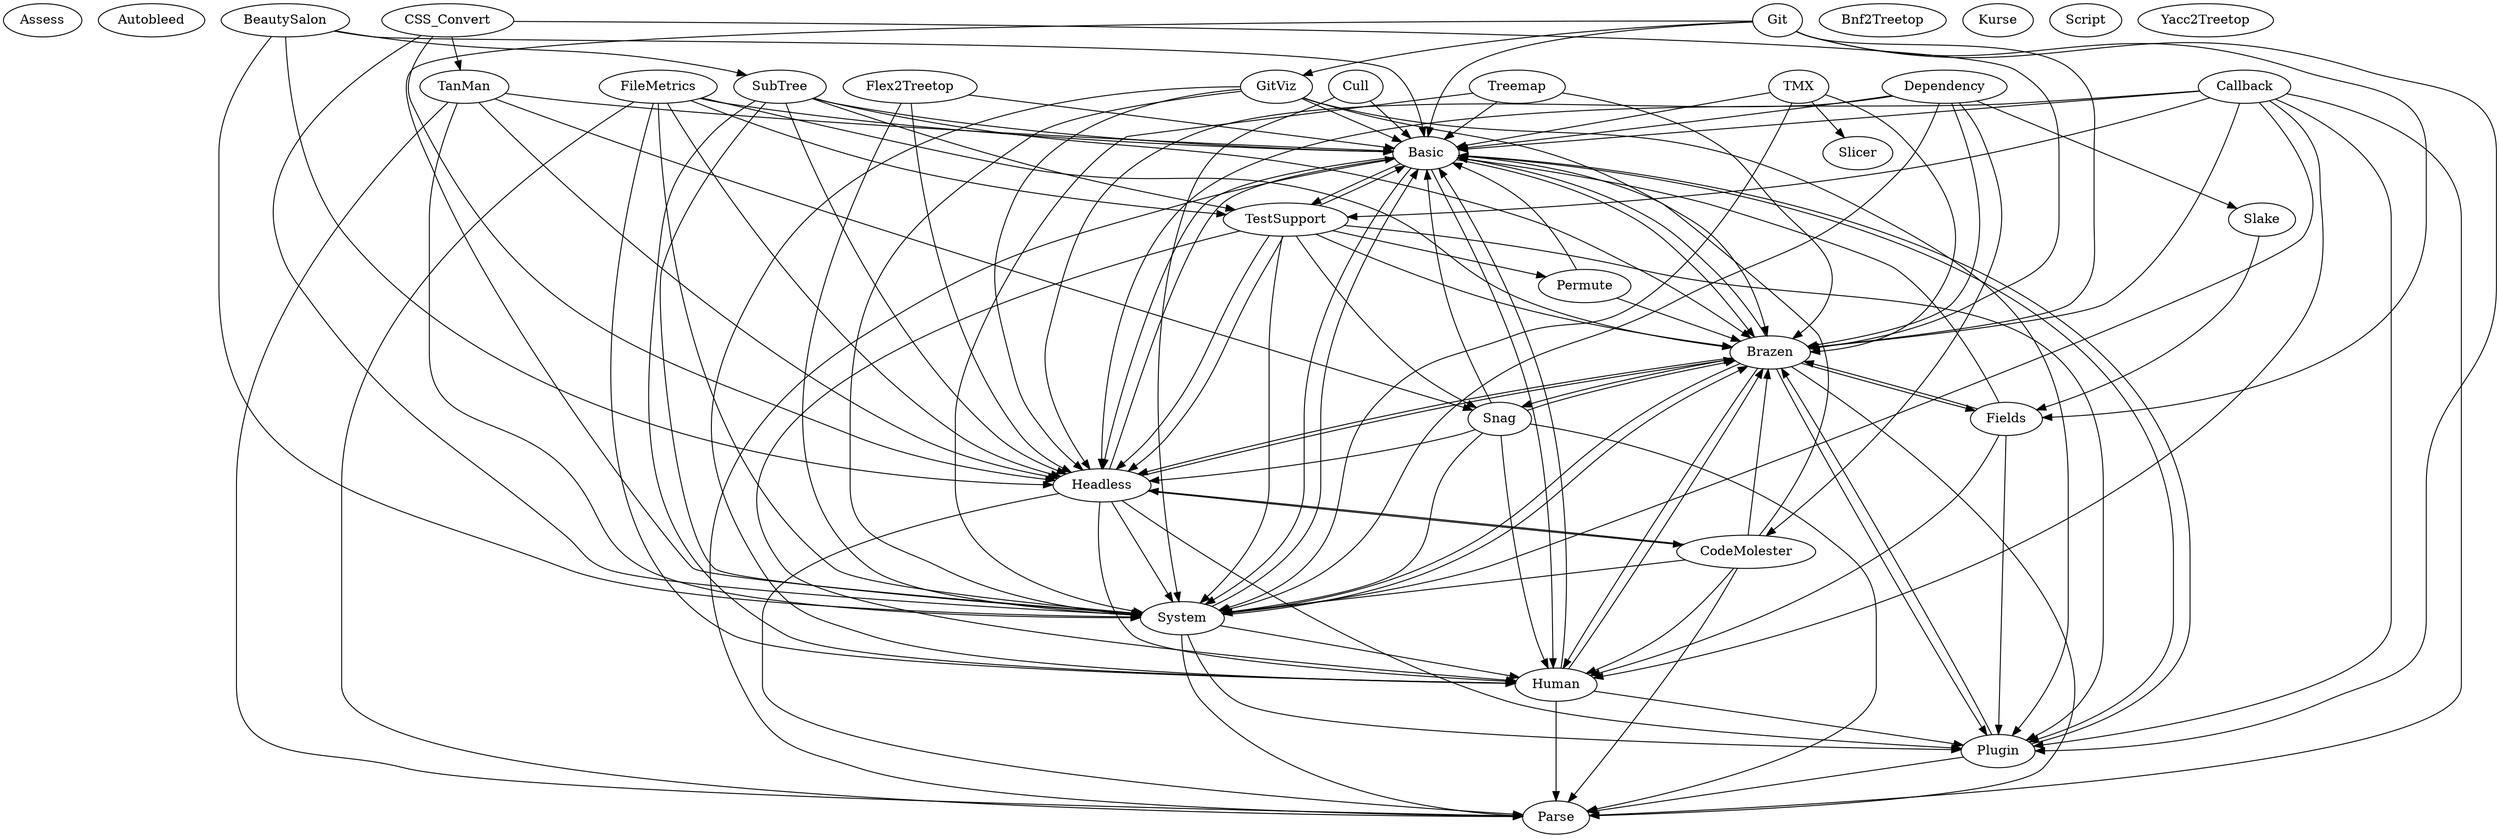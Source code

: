 digraph {
  as [ label="Assess" ]
  au [ label="Autobleed" ]
  ba [ label="Basic" ]
  bs [ label="BeautySalon" ]
  b2 [ label="Bnf2Treetop" ]
  br [ label="Brazen" ]
  ca [ label="Callback" ]
  cm [ label="CodeMolester" ]
  cs [ label="CSS_Convert" ]
  cu [ label="Cull" ]
  de [ label="Dependency" ]
  fi [ label="Fields" ]
  fm [ label="FileMetrics" ]
  f2 [ label="Flex2Treetop" ]
  gi [ label="Git" ]
  gv [ label="GitViz" ]
  he [ label="Headless" ]
  hu [ label="Human" ]
  ku [ label="Kurse" ]
  pa [ label="Parse" ]
  pe [ label="Permute" ]
  pl [ label="Plugin" ]
  sc [ label="Script" ]
  sla [ label="Slake" ]
  sli [ label="Slicer" ]
  sn [ label="Snag" ]
  st [ label="SubTree" ]
  sy [ label="System" ]
  tan [ label="TanMan" ]
  tmx [ label="TMX" ]
  ts [ label="TestSupport" ]
  tr [ label="Treemap" ]
  y2 [ label="Yacc2Treetop" ]
  ba -> br
  ba -> he
  ba -> hu
  ba -> pa
  ba -> pl
  ba -> sy
  ba -> ts
  bs -> ba
  bs -> he
  bs -> st
  bs -> sy
  br -> ba
  br -> fi
  br -> he
  br -> hu
  br -> pa
  br -> pl
  br -> sn
  br -> sy
  ca -> ba
  ca -> br
  ca -> he
  ca -> hu
  ca -> pa
  ca -> pl
  ca -> sy
  ca -> ts
  cm -> ba
  cm -> br
  cm -> he
  cm -> pa
  cm -> hu
  cm -> sy
  cs -> br
  cs -> he
  cs -> sy
  cs -> tan
  cu -> ba
  cu -> sy
  de -> ba
  de -> br
  de -> he
  de -> cm
  de -> sla
  de -> sy
  fi -> ba
  fi -> br
  fi -> hu
  fi -> pl
  fm -> br
  fm -> ba
  fm -> he
  fm -> hu
  fm -> pa
  fm -> sy
  fm -> ts
  f2 -> ba
  f2 -> he
  f2 -> sy
  gi -> ba
  gi -> br
  gi -> fi
  gi -> gv
  gi -> pl
  gi -> sy
  gv -> br
  gv -> ba
  gv -> he
  gv -> hu
  gv -> pl
  gv -> sy
  he -> ba
  he -> br
  he -> cm
  he -> hu
  he -> pa
  he -> pl
  he -> sy
  hu -> ba
  hu -> br
  hu -> pa
  hu -> pl
  pe -> ba
  pe -> br
  pl -> ba
  pl -> br
  pl -> pa
  sla -> fi
  sn -> ba
  sn -> br
  sn -> he
  sn -> hu
  sn -> pa
  sn -> sy
  st -> ba
  st -> br
  st -> he
  st -> hu
  st -> sy
  st -> ts
  sy -> ba
  sy -> br
  sy -> hu
  sy -> pa
  sy -> pl
  tan -> ba
  tan -> he
  tan -> pa
  tan -> sn
  tan -> sy
  ts -> ba
  ts -> br
  ts -> he
  ts -> pe
  ts -> pl
  ts -> sn
  ts -> hu
  ts -> he
  ts -> sy
  tmx -> ba
  tmx -> br
  tmx -> sli
  tmx -> sy
  tr -> ba
  tr -> br
  tr -> sy
}

